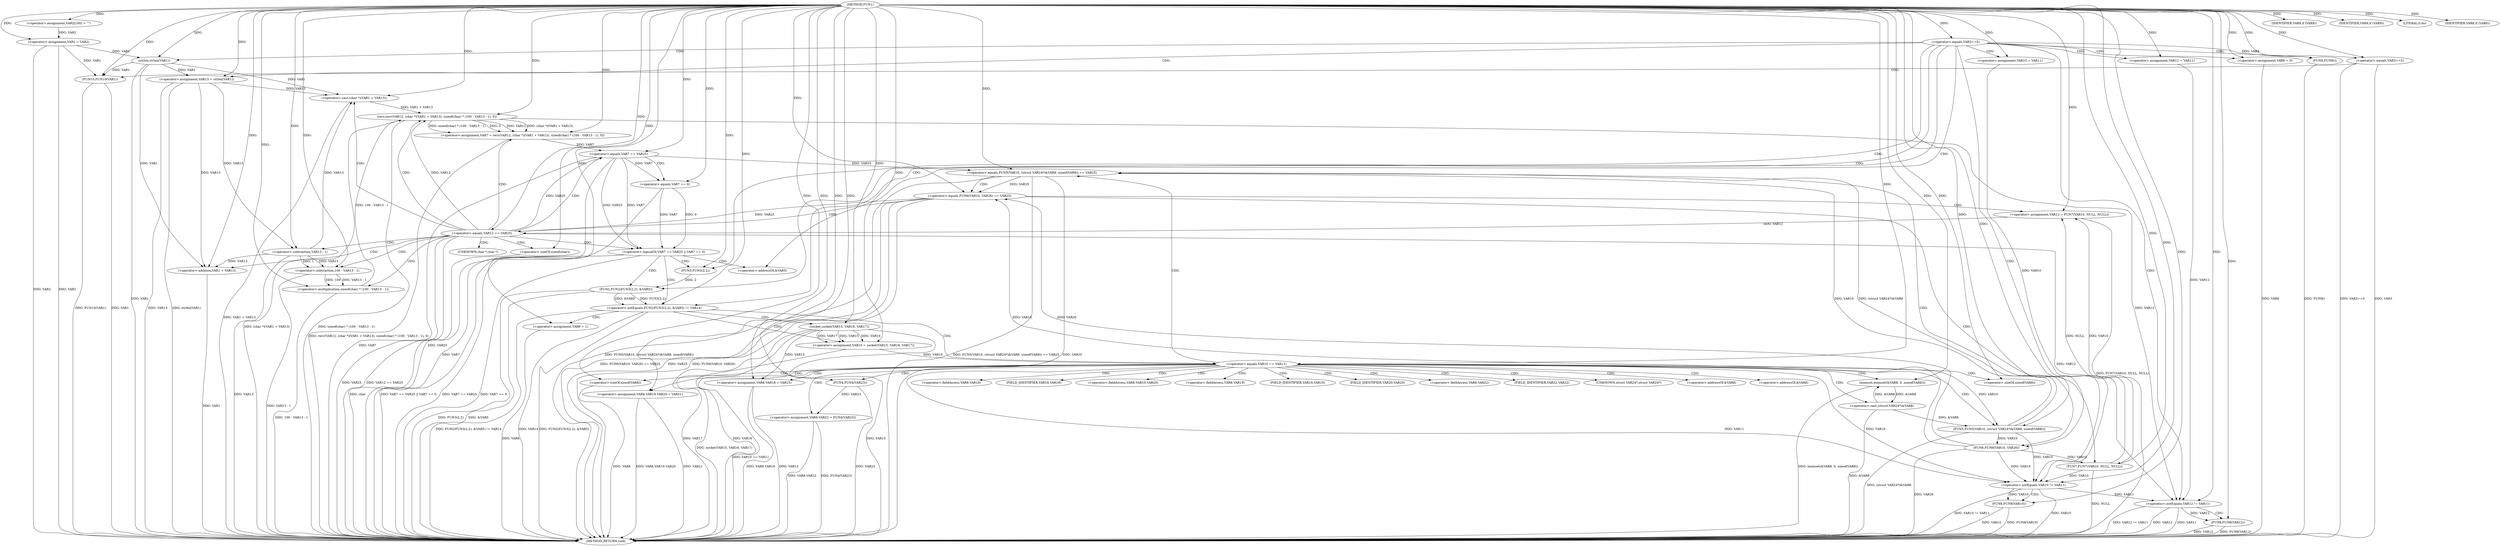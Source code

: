 digraph FUN1 {  
"1000100" [label = "(METHOD,FUN1)" ]
"1000282" [label = "(METHOD_RETURN,void)" ]
"1000104" [label = "(<operator>.assignment,VAR2[100] = \"\")" ]
"1000107" [label = "(<operator>.assignment,VAR1 = VAR2)" ]
"1000111" [label = "(<operator>.equals,VAR3==5)" ]
"1000118" [label = "(<operator>.assignment,VAR6 = 0)" ]
"1000125" [label = "(<operator>.assignment,VAR10 = VAR11)" ]
"1000129" [label = "(<operator>.assignment,VAR12 = VAR11)" ]
"1000133" [label = "(<operator>.assignment,VAR13 = strlen(VAR1))" ]
"1000135" [label = "(strlen,strlen(VAR1))" ]
"1000140" [label = "(<operator>.notEquals,FUN2(FUN3(2,2), &VAR5) != VAR14)" ]
"1000141" [label = "(FUN2,FUN2(FUN3(2,2), &VAR5))" ]
"1000142" [label = "(FUN3,FUN3(2,2))" ]
"1000150" [label = "(<operator>.assignment,VAR6 = 1)" ]
"1000153" [label = "(<operator>.assignment,VAR10 = socket(VAR15, VAR16, VAR17))" ]
"1000155" [label = "(socket,socket(VAR15, VAR16, VAR17))" ]
"1000160" [label = "(<operator>.equals,VAR10 == VAR11)" ]
"1000165" [label = "(memset,memset(&VAR8, 0, sizeof(VAR8)))" ]
"1000169" [label = "(<operator>.sizeOf,sizeof(VAR8))" ]
"1000171" [label = "(<operator>.assignment,VAR8.VAR18 = VAR15)" ]
"1000176" [label = "(<operator>.assignment,VAR8.VAR19.VAR20 = VAR21)" ]
"1000183" [label = "(<operator>.assignment,VAR8.VAR22 = FUN4(VAR23))" ]
"1000187" [label = "(FUN4,FUN4(VAR23))" ]
"1000190" [label = "(<operator>.equals,FUN5(VAR10, (struct VAR24*)&VAR8, sizeof(VAR8)) == VAR25)" ]
"1000191" [label = "(FUN5,FUN5(VAR10, (struct VAR24*)&VAR8, sizeof(VAR8)))" ]
"1000193" [label = "(<operator>.cast,(struct VAR24*)&VAR8)" ]
"1000197" [label = "(<operator>.sizeOf,sizeof(VAR8))" ]
"1000203" [label = "(<operator>.equals,FUN6(VAR10, VAR26) == VAR25)" ]
"1000204" [label = "(FUN6,FUN6(VAR10, VAR26))" ]
"1000210" [label = "(<operator>.assignment,VAR12 = FUN7(VAR10, NULL, NULL))" ]
"1000212" [label = "(FUN7,FUN7(VAR10, NULL, NULL))" ]
"1000217" [label = "(<operator>.equals,VAR12 == VAR25)" ]
"1000222" [label = "(<operator>.assignment,VAR7 = recv(VAR12, (char *)(VAR1 + VAR13), sizeof(char) * (100 - VAR13 - 1), 0))" ]
"1000224" [label = "(recv,recv(VAR12, (char *)(VAR1 + VAR13), sizeof(char) * (100 - VAR13 - 1), 0))" ]
"1000226" [label = "(<operator>.cast,(char *)(VAR1 + VAR13))" ]
"1000228" [label = "(<operator>.addition,VAR1 + VAR13)" ]
"1000231" [label = "(<operator>.multiplication,sizeof(char) * (100 - VAR13 - 1))" ]
"1000232" [label = "(<operator>.sizeOf,sizeof(char))" ]
"1000234" [label = "(<operator>.subtraction,100 - VAR13 - 1)" ]
"1000236" [label = "(<operator>.subtraction,VAR13 - 1)" ]
"1000241" [label = "(<operator>.logicalOr,VAR7 == VAR25 || VAR7 == 0)" ]
"1000242" [label = "(<operator>.equals,VAR7 == VAR25)" ]
"1000245" [label = "(<operator>.equals,VAR7 == 0)" ]
"1000251" [label = "(IDENTIFIER,VAR9,if (VAR9))" ]
"1000254" [label = "(IDENTIFIER,VAR9,if (VAR9))" ]
"1000256" [label = "(LITERAL,0,do)" ]
"1000258" [label = "(<operator>.notEquals,VAR10 != VAR11)" ]
"1000262" [label = "(FUN8,FUN8(VAR10))" ]
"1000265" [label = "(<operator>.notEquals,VAR12 != VAR11)" ]
"1000269" [label = "(FUN8,FUN8(VAR12))" ]
"1000272" [label = "(IDENTIFIER,VAR6,if (VAR6))" ]
"1000274" [label = "(FUN9,FUN9())" ]
"1000276" [label = "(<operator>.equals,VAR3==5)" ]
"1000280" [label = "(FUN10,FUN10(VAR1))" ]
"1000145" [label = "(<operator>.addressOf,&VAR5)" ]
"1000166" [label = "(<operator>.addressOf,&VAR8)" ]
"1000172" [label = "(<operator>.fieldAccess,VAR8.VAR18)" ]
"1000174" [label = "(FIELD_IDENTIFIER,VAR18,VAR18)" ]
"1000177" [label = "(<operator>.fieldAccess,VAR8.VAR19.VAR20)" ]
"1000178" [label = "(<operator>.fieldAccess,VAR8.VAR19)" ]
"1000180" [label = "(FIELD_IDENTIFIER,VAR19,VAR19)" ]
"1000181" [label = "(FIELD_IDENTIFIER,VAR20,VAR20)" ]
"1000184" [label = "(<operator>.fieldAccess,VAR8.VAR22)" ]
"1000186" [label = "(FIELD_IDENTIFIER,VAR22,VAR22)" ]
"1000194" [label = "(UNKNOWN,struct VAR24*,struct VAR24*)" ]
"1000195" [label = "(<operator>.addressOf,&VAR8)" ]
"1000227" [label = "(UNKNOWN,char *,char *)" ]
  "1000155" -> "1000282"  [ label = "DDG: VAR16"] 
  "1000155" -> "1000282"  [ label = "DDG: VAR15"] 
  "1000176" -> "1000282"  [ label = "DDG: VAR21"] 
  "1000258" -> "1000282"  [ label = "DDG: VAR10"] 
  "1000187" -> "1000282"  [ label = "DDG: VAR23"] 
  "1000171" -> "1000282"  [ label = "DDG: VAR8.VAR18"] 
  "1000183" -> "1000282"  [ label = "DDG: FUN4(VAR23)"] 
  "1000141" -> "1000282"  [ label = "DDG: FUN3(2,2)"] 
  "1000107" -> "1000282"  [ label = "DDG: VAR1"] 
  "1000236" -> "1000282"  [ label = "DDG: VAR13"] 
  "1000234" -> "1000282"  [ label = "DDG: VAR13 - 1"] 
  "1000150" -> "1000282"  [ label = "DDG: VAR6"] 
  "1000232" -> "1000282"  [ label = "DDG: char"] 
  "1000280" -> "1000282"  [ label = "DDG: FUN10(VAR1)"] 
  "1000190" -> "1000282"  [ label = "DDG: FUN5(VAR10, (struct VAR24*)&VAR8, sizeof(VAR8)) == VAR25"] 
  "1000224" -> "1000282"  [ label = "DDG: (char *)(VAR1 + VAR13)"] 
  "1000217" -> "1000282"  [ label = "DDG: VAR25"] 
  "1000217" -> "1000282"  [ label = "DDG: VAR12 == VAR25"] 
  "1000160" -> "1000282"  [ label = "DDG: VAR10 == VAR11"] 
  "1000226" -> "1000282"  [ label = "DDG: VAR1 + VAR13"] 
  "1000212" -> "1000282"  [ label = "DDG: NULL"] 
  "1000204" -> "1000282"  [ label = "DDG: VAR26"] 
  "1000140" -> "1000282"  [ label = "DDG: FUN2(FUN3(2,2), &VAR5)"] 
  "1000269" -> "1000282"  [ label = "DDG: FUN8(VAR12)"] 
  "1000140" -> "1000282"  [ label = "DDG: FUN2(FUN3(2,2), &VAR5) != VAR14"] 
  "1000193" -> "1000282"  [ label = "DDG: &VAR8"] 
  "1000183" -> "1000282"  [ label = "DDG: VAR8.VAR22"] 
  "1000265" -> "1000282"  [ label = "DDG: VAR12 != VAR11"] 
  "1000228" -> "1000282"  [ label = "DDG: VAR1"] 
  "1000153" -> "1000282"  [ label = "DDG: socket(VAR15, VAR16, VAR17)"] 
  "1000155" -> "1000282"  [ label = "DDG: VAR17"] 
  "1000265" -> "1000282"  [ label = "DDG: VAR11"] 
  "1000133" -> "1000282"  [ label = "DDG: VAR13"] 
  "1000190" -> "1000282"  [ label = "DDG: FUN5(VAR10, (struct VAR24*)&VAR8, sizeof(VAR8))"] 
  "1000203" -> "1000282"  [ label = "DDG: FUN6(VAR10, VAR26) == VAR25"] 
  "1000274" -> "1000282"  [ label = "DDG: FUN9()"] 
  "1000262" -> "1000282"  [ label = "DDG: VAR10"] 
  "1000258" -> "1000282"  [ label = "DDG: VAR10 != VAR11"] 
  "1000203" -> "1000282"  [ label = "DDG: VAR25"] 
  "1000265" -> "1000282"  [ label = "DDG: VAR12"] 
  "1000224" -> "1000282"  [ label = "DDG: sizeof(char) * (100 - VAR13 - 1)"] 
  "1000276" -> "1000282"  [ label = "DDG: VAR3==5"] 
  "1000210" -> "1000282"  [ label = "DDG: FUN7(VAR10, NULL, NULL)"] 
  "1000262" -> "1000282"  [ label = "DDG: FUN8(VAR10)"] 
  "1000190" -> "1000282"  [ label = "DDG: VAR25"] 
  "1000133" -> "1000282"  [ label = "DDG: strlen(VAR1)"] 
  "1000191" -> "1000282"  [ label = "DDG: (struct VAR24*)&VAR8"] 
  "1000280" -> "1000282"  [ label = "DDG: VAR1"] 
  "1000231" -> "1000282"  [ label = "DDG: 100 - VAR13 - 1"] 
  "1000135" -> "1000282"  [ label = "DDG: VAR1"] 
  "1000276" -> "1000282"  [ label = "DDG: VAR3"] 
  "1000241" -> "1000282"  [ label = "DDG: VAR7 == VAR25"] 
  "1000141" -> "1000282"  [ label = "DDG: &VAR5"] 
  "1000176" -> "1000282"  [ label = "DDG: VAR8.VAR19.VAR20"] 
  "1000242" -> "1000282"  [ label = "DDG: VAR25"] 
  "1000269" -> "1000282"  [ label = "DDG: VAR12"] 
  "1000241" -> "1000282"  [ label = "DDG: VAR7 == 0"] 
  "1000118" -> "1000282"  [ label = "DDG: VAR6"] 
  "1000245" -> "1000282"  [ label = "DDG: VAR7"] 
  "1000241" -> "1000282"  [ label = "DDG: VAR7 == VAR25 || VAR7 == 0"] 
  "1000140" -> "1000282"  [ label = "DDG: VAR14"] 
  "1000242" -> "1000282"  [ label = "DDG: VAR7"] 
  "1000171" -> "1000282"  [ label = "DDG: VAR15"] 
  "1000107" -> "1000282"  [ label = "DDG: VAR2"] 
  "1000222" -> "1000282"  [ label = "DDG: recv(VAR12, (char *)(VAR1 + VAR13), sizeof(char) * (100 - VAR13 - 1), 0)"] 
  "1000203" -> "1000282"  [ label = "DDG: FUN6(VAR10, VAR26)"] 
  "1000197" -> "1000282"  [ label = "DDG: VAR8"] 
  "1000165" -> "1000282"  [ label = "DDG: memset(&VAR8, 0, sizeof(VAR8))"] 
  "1000100" -> "1000104"  [ label = "DDG: "] 
  "1000104" -> "1000107"  [ label = "DDG: VAR2"] 
  "1000100" -> "1000107"  [ label = "DDG: "] 
  "1000100" -> "1000111"  [ label = "DDG: "] 
  "1000100" -> "1000118"  [ label = "DDG: "] 
  "1000100" -> "1000125"  [ label = "DDG: "] 
  "1000100" -> "1000129"  [ label = "DDG: "] 
  "1000135" -> "1000133"  [ label = "DDG: VAR1"] 
  "1000100" -> "1000133"  [ label = "DDG: "] 
  "1000107" -> "1000135"  [ label = "DDG: VAR1"] 
  "1000100" -> "1000135"  [ label = "DDG: "] 
  "1000141" -> "1000140"  [ label = "DDG: FUN3(2,2)"] 
  "1000141" -> "1000140"  [ label = "DDG: &VAR5"] 
  "1000142" -> "1000141"  [ label = "DDG: 2"] 
  "1000100" -> "1000142"  [ label = "DDG: "] 
  "1000100" -> "1000140"  [ label = "DDG: "] 
  "1000100" -> "1000150"  [ label = "DDG: "] 
  "1000155" -> "1000153"  [ label = "DDG: VAR15"] 
  "1000155" -> "1000153"  [ label = "DDG: VAR16"] 
  "1000155" -> "1000153"  [ label = "DDG: VAR17"] 
  "1000100" -> "1000153"  [ label = "DDG: "] 
  "1000100" -> "1000155"  [ label = "DDG: "] 
  "1000153" -> "1000160"  [ label = "DDG: VAR10"] 
  "1000100" -> "1000160"  [ label = "DDG: "] 
  "1000193" -> "1000165"  [ label = "DDG: &VAR8"] 
  "1000100" -> "1000165"  [ label = "DDG: "] 
  "1000100" -> "1000169"  [ label = "DDG: "] 
  "1000155" -> "1000171"  [ label = "DDG: VAR15"] 
  "1000100" -> "1000171"  [ label = "DDG: "] 
  "1000100" -> "1000176"  [ label = "DDG: "] 
  "1000187" -> "1000183"  [ label = "DDG: VAR23"] 
  "1000100" -> "1000187"  [ label = "DDG: "] 
  "1000191" -> "1000190"  [ label = "DDG: VAR10"] 
  "1000191" -> "1000190"  [ label = "DDG: (struct VAR24*)&VAR8"] 
  "1000160" -> "1000191"  [ label = "DDG: VAR10"] 
  "1000100" -> "1000191"  [ label = "DDG: "] 
  "1000193" -> "1000191"  [ label = "DDG: &VAR8"] 
  "1000165" -> "1000193"  [ label = "DDG: &VAR8"] 
  "1000100" -> "1000197"  [ label = "DDG: "] 
  "1000242" -> "1000190"  [ label = "DDG: VAR25"] 
  "1000100" -> "1000190"  [ label = "DDG: "] 
  "1000204" -> "1000203"  [ label = "DDG: VAR10"] 
  "1000204" -> "1000203"  [ label = "DDG: VAR26"] 
  "1000191" -> "1000204"  [ label = "DDG: VAR10"] 
  "1000100" -> "1000204"  [ label = "DDG: "] 
  "1000190" -> "1000203"  [ label = "DDG: VAR25"] 
  "1000100" -> "1000203"  [ label = "DDG: "] 
  "1000212" -> "1000210"  [ label = "DDG: VAR10"] 
  "1000212" -> "1000210"  [ label = "DDG: NULL"] 
  "1000100" -> "1000210"  [ label = "DDG: "] 
  "1000204" -> "1000212"  [ label = "DDG: VAR10"] 
  "1000100" -> "1000212"  [ label = "DDG: "] 
  "1000210" -> "1000217"  [ label = "DDG: VAR12"] 
  "1000100" -> "1000217"  [ label = "DDG: "] 
  "1000203" -> "1000217"  [ label = "DDG: VAR25"] 
  "1000224" -> "1000222"  [ label = "DDG: VAR12"] 
  "1000224" -> "1000222"  [ label = "DDG: (char *)(VAR1 + VAR13)"] 
  "1000224" -> "1000222"  [ label = "DDG: sizeof(char) * (100 - VAR13 - 1)"] 
  "1000224" -> "1000222"  [ label = "DDG: 0"] 
  "1000100" -> "1000222"  [ label = "DDG: "] 
  "1000217" -> "1000224"  [ label = "DDG: VAR12"] 
  "1000100" -> "1000224"  [ label = "DDG: "] 
  "1000226" -> "1000224"  [ label = "DDG: VAR1 + VAR13"] 
  "1000135" -> "1000226"  [ label = "DDG: VAR1"] 
  "1000100" -> "1000226"  [ label = "DDG: "] 
  "1000236" -> "1000226"  [ label = "DDG: VAR13"] 
  "1000133" -> "1000226"  [ label = "DDG: VAR13"] 
  "1000135" -> "1000228"  [ label = "DDG: VAR1"] 
  "1000100" -> "1000228"  [ label = "DDG: "] 
  "1000236" -> "1000228"  [ label = "DDG: VAR13"] 
  "1000133" -> "1000228"  [ label = "DDG: VAR13"] 
  "1000231" -> "1000224"  [ label = "DDG: 100 - VAR13 - 1"] 
  "1000100" -> "1000231"  [ label = "DDG: "] 
  "1000100" -> "1000232"  [ label = "DDG: "] 
  "1000234" -> "1000231"  [ label = "DDG: 100"] 
  "1000234" -> "1000231"  [ label = "DDG: VAR13 - 1"] 
  "1000100" -> "1000234"  [ label = "DDG: "] 
  "1000236" -> "1000234"  [ label = "DDG: VAR13"] 
  "1000236" -> "1000234"  [ label = "DDG: 1"] 
  "1000100" -> "1000236"  [ label = "DDG: "] 
  "1000133" -> "1000236"  [ label = "DDG: VAR13"] 
  "1000242" -> "1000241"  [ label = "DDG: VAR7"] 
  "1000242" -> "1000241"  [ label = "DDG: VAR25"] 
  "1000222" -> "1000242"  [ label = "DDG: VAR7"] 
  "1000100" -> "1000242"  [ label = "DDG: "] 
  "1000217" -> "1000242"  [ label = "DDG: VAR25"] 
  "1000245" -> "1000241"  [ label = "DDG: VAR7"] 
  "1000245" -> "1000241"  [ label = "DDG: 0"] 
  "1000242" -> "1000245"  [ label = "DDG: VAR7"] 
  "1000100" -> "1000245"  [ label = "DDG: "] 
  "1000100" -> "1000251"  [ label = "DDG: "] 
  "1000100" -> "1000254"  [ label = "DDG: "] 
  "1000100" -> "1000256"  [ label = "DDG: "] 
  "1000125" -> "1000258"  [ label = "DDG: VAR10"] 
  "1000212" -> "1000258"  [ label = "DDG: VAR10"] 
  "1000204" -> "1000258"  [ label = "DDG: VAR10"] 
  "1000160" -> "1000258"  [ label = "DDG: VAR10"] 
  "1000191" -> "1000258"  [ label = "DDG: VAR10"] 
  "1000100" -> "1000258"  [ label = "DDG: "] 
  "1000160" -> "1000258"  [ label = "DDG: VAR11"] 
  "1000258" -> "1000262"  [ label = "DDG: VAR10"] 
  "1000100" -> "1000262"  [ label = "DDG: "] 
  "1000129" -> "1000265"  [ label = "DDG: VAR12"] 
  "1000224" -> "1000265"  [ label = "DDG: VAR12"] 
  "1000217" -> "1000265"  [ label = "DDG: VAR12"] 
  "1000100" -> "1000265"  [ label = "DDG: "] 
  "1000258" -> "1000265"  [ label = "DDG: VAR11"] 
  "1000265" -> "1000269"  [ label = "DDG: VAR12"] 
  "1000100" -> "1000269"  [ label = "DDG: "] 
  "1000100" -> "1000272"  [ label = "DDG: "] 
  "1000100" -> "1000274"  [ label = "DDG: "] 
  "1000111" -> "1000276"  [ label = "DDG: VAR3"] 
  "1000100" -> "1000276"  [ label = "DDG: "] 
  "1000107" -> "1000280"  [ label = "DDG: VAR1"] 
  "1000135" -> "1000280"  [ label = "DDG: VAR1"] 
  "1000100" -> "1000280"  [ label = "DDG: "] 
  "1000111" -> "1000125"  [ label = "CDG: "] 
  "1000111" -> "1000258"  [ label = "CDG: "] 
  "1000111" -> "1000142"  [ label = "CDG: "] 
  "1000111" -> "1000141"  [ label = "CDG: "] 
  "1000111" -> "1000133"  [ label = "CDG: "] 
  "1000111" -> "1000145"  [ label = "CDG: "] 
  "1000111" -> "1000265"  [ label = "CDG: "] 
  "1000111" -> "1000135"  [ label = "CDG: "] 
  "1000111" -> "1000118"  [ label = "CDG: "] 
  "1000111" -> "1000129"  [ label = "CDG: "] 
  "1000111" -> "1000140"  [ label = "CDG: "] 
  "1000111" -> "1000274"  [ label = "CDG: "] 
  "1000140" -> "1000150"  [ label = "CDG: "] 
  "1000140" -> "1000160"  [ label = "CDG: "] 
  "1000140" -> "1000153"  [ label = "CDG: "] 
  "1000140" -> "1000155"  [ label = "CDG: "] 
  "1000160" -> "1000174"  [ label = "CDG: "] 
  "1000160" -> "1000191"  [ label = "CDG: "] 
  "1000160" -> "1000197"  [ label = "CDG: "] 
  "1000160" -> "1000166"  [ label = "CDG: "] 
  "1000160" -> "1000180"  [ label = "CDG: "] 
  "1000160" -> "1000183"  [ label = "CDG: "] 
  "1000160" -> "1000165"  [ label = "CDG: "] 
  "1000160" -> "1000190"  [ label = "CDG: "] 
  "1000160" -> "1000194"  [ label = "CDG: "] 
  "1000160" -> "1000176"  [ label = "CDG: "] 
  "1000160" -> "1000187"  [ label = "CDG: "] 
  "1000160" -> "1000195"  [ label = "CDG: "] 
  "1000160" -> "1000186"  [ label = "CDG: "] 
  "1000160" -> "1000172"  [ label = "CDG: "] 
  "1000160" -> "1000169"  [ label = "CDG: "] 
  "1000160" -> "1000178"  [ label = "CDG: "] 
  "1000160" -> "1000171"  [ label = "CDG: "] 
  "1000160" -> "1000193"  [ label = "CDG: "] 
  "1000160" -> "1000184"  [ label = "CDG: "] 
  "1000160" -> "1000177"  [ label = "CDG: "] 
  "1000160" -> "1000181"  [ label = "CDG: "] 
  "1000190" -> "1000204"  [ label = "CDG: "] 
  "1000190" -> "1000203"  [ label = "CDG: "] 
  "1000203" -> "1000210"  [ label = "CDG: "] 
  "1000203" -> "1000217"  [ label = "CDG: "] 
  "1000203" -> "1000212"  [ label = "CDG: "] 
  "1000217" -> "1000227"  [ label = "CDG: "] 
  "1000217" -> "1000236"  [ label = "CDG: "] 
  "1000217" -> "1000222"  [ label = "CDG: "] 
  "1000217" -> "1000242"  [ label = "CDG: "] 
  "1000217" -> "1000224"  [ label = "CDG: "] 
  "1000217" -> "1000226"  [ label = "CDG: "] 
  "1000217" -> "1000232"  [ label = "CDG: "] 
  "1000217" -> "1000234"  [ label = "CDG: "] 
  "1000217" -> "1000231"  [ label = "CDG: "] 
  "1000217" -> "1000241"  [ label = "CDG: "] 
  "1000217" -> "1000228"  [ label = "CDG: "] 
  "1000241" -> "1000142"  [ label = "CDG: "] 
  "1000241" -> "1000141"  [ label = "CDG: "] 
  "1000241" -> "1000145"  [ label = "CDG: "] 
  "1000241" -> "1000140"  [ label = "CDG: "] 
  "1000242" -> "1000245"  [ label = "CDG: "] 
  "1000258" -> "1000262"  [ label = "CDG: "] 
  "1000265" -> "1000269"  [ label = "CDG: "] 
  "1000276" -> "1000280"  [ label = "CDG: "] 
}
